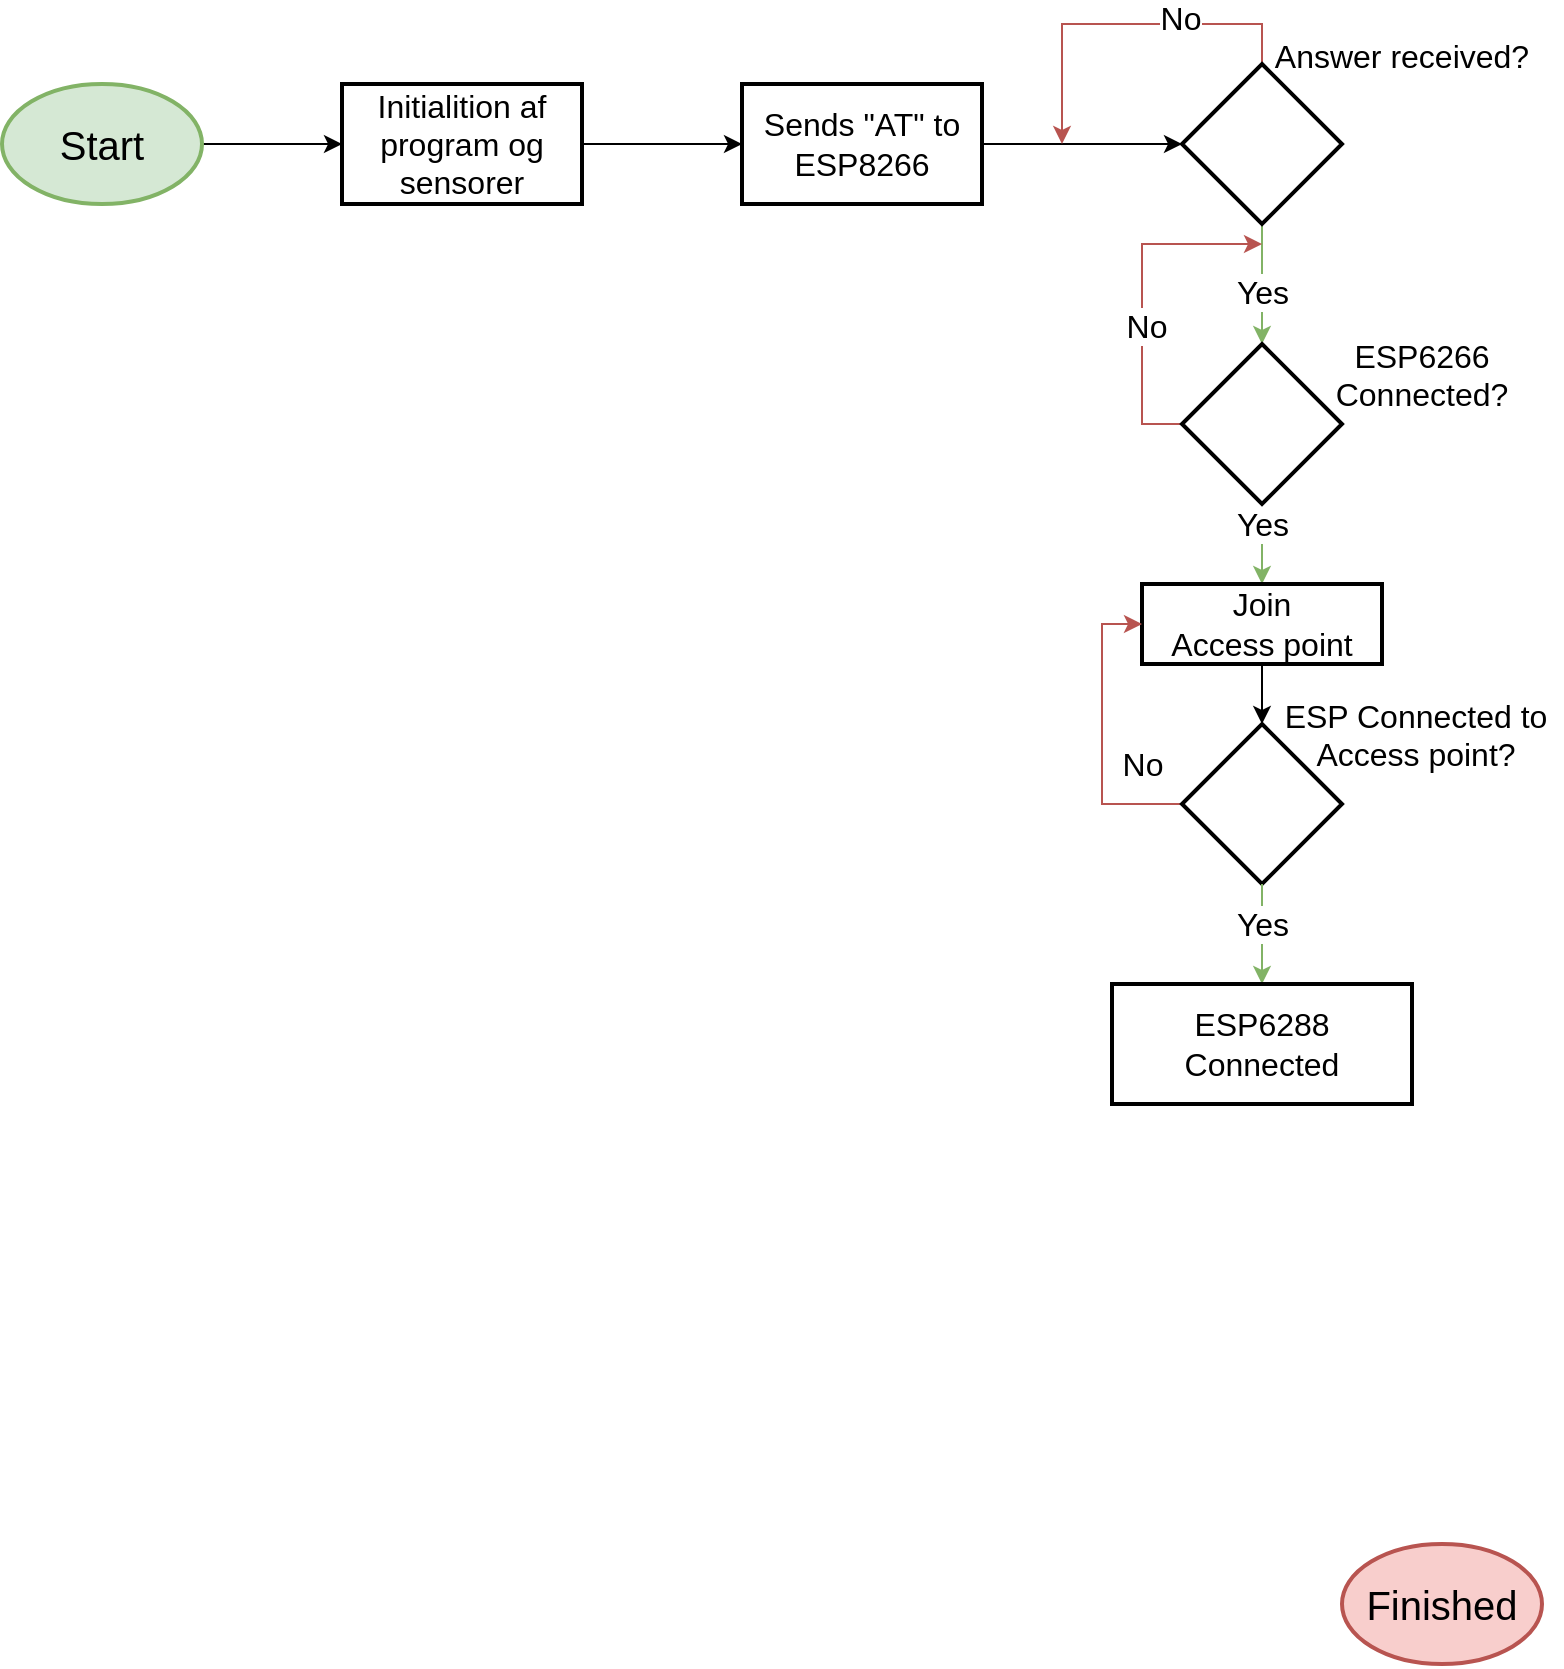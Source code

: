 <mxfile version="13.7.9" type="device"><diagram id="FaV-3J4RYFhDOAYKGPKZ" name="Side-1"><mxGraphModel dx="813" dy="470" grid="1" gridSize="10" guides="1" tooltips="1" connect="1" arrows="1" fold="1" page="1" pageScale="1" pageWidth="827" pageHeight="1169" math="0" shadow="0"><root><mxCell id="0"/><mxCell id="1" parent="0"/><mxCell id="T9v7fl9vdt2O8YR_j9P5-5" value="" style="edgeStyle=orthogonalEdgeStyle;orthogonalLoop=1;jettySize=auto;html=1;" parent="1" source="T9v7fl9vdt2O8YR_j9P5-1" target="T9v7fl9vdt2O8YR_j9P5-4" edge="1"><mxGeometry relative="1" as="geometry"/></mxCell><mxCell id="T9v7fl9vdt2O8YR_j9P5-1" value="&lt;font style=&quot;font-size: 20px&quot;&gt;Start&lt;/font&gt;" style="strokeWidth=2;html=1;shape=mxgraph.flowchart.start_1;whiteSpace=wrap;fillColor=#d5e8d4;strokeColor=#82b366;" parent="1" vertex="1"><mxGeometry x="50" y="50" width="100" height="60" as="geometry"/></mxCell><mxCell id="T9v7fl9vdt2O8YR_j9P5-23" value="" style="edgeStyle=orthogonalEdgeStyle;orthogonalLoop=1;jettySize=auto;html=1;fontSize=16;" parent="1" source="T9v7fl9vdt2O8YR_j9P5-4" target="T9v7fl9vdt2O8YR_j9P5-22" edge="1"><mxGeometry relative="1" as="geometry"/></mxCell><mxCell id="T9v7fl9vdt2O8YR_j9P5-4" value="Initialition af program og sensorer" style="whiteSpace=wrap;html=1;strokeWidth=2;fontSize=16;" parent="1" vertex="1"><mxGeometry x="220" y="50" width="120" height="60" as="geometry"/></mxCell><mxCell id="T9v7fl9vdt2O8YR_j9P5-25" value="" style="edgeStyle=orthogonalEdgeStyle;orthogonalLoop=1;jettySize=auto;html=1;fontSize=16;" parent="1" source="T9v7fl9vdt2O8YR_j9P5-22" target="T9v7fl9vdt2O8YR_j9P5-24" edge="1"><mxGeometry relative="1" as="geometry"/></mxCell><mxCell id="T9v7fl9vdt2O8YR_j9P5-22" value="Sends &quot;AT&quot; to ESP8266" style="whiteSpace=wrap;html=1;fontSize=16;strokeWidth=2;" parent="1" vertex="1"><mxGeometry x="420" y="50" width="120" height="60" as="geometry"/></mxCell><mxCell id="T9v7fl9vdt2O8YR_j9P5-28" value="" style="edgeStyle=orthogonalEdgeStyle;rounded=0;orthogonalLoop=1;jettySize=auto;html=1;fontSize=16;fillColor=#d5e8d4;strokeColor=#82b366;entryX=0.5;entryY=0;entryDx=0;entryDy=0;" parent="1" source="T9v7fl9vdt2O8YR_j9P5-24" target="T9v7fl9vdt2O8YR_j9P5-37" edge="1"><mxGeometry relative="1" as="geometry"><mxPoint x="680" y="210" as="targetPoint"/></mxGeometry></mxCell><mxCell id="T9v7fl9vdt2O8YR_j9P5-32" value="Yes" style="edgeLabel;html=1;align=center;verticalAlign=middle;resizable=0;points=[];fontSize=16;" parent="T9v7fl9vdt2O8YR_j9P5-28" vertex="1" connectable="0"><mxGeometry x="-0.204" y="1" relative="1" as="geometry"><mxPoint x="-1" y="10" as="offset"/></mxGeometry></mxCell><mxCell id="T9v7fl9vdt2O8YR_j9P5-29" style="edgeStyle=orthogonalEdgeStyle;rounded=0;orthogonalLoop=1;jettySize=auto;html=1;fontSize=16;fillColor=#f8cecc;strokeColor=#b85450;" parent="1" source="T9v7fl9vdt2O8YR_j9P5-24" edge="1"><mxGeometry relative="1" as="geometry"><mxPoint x="580" y="80" as="targetPoint"/><Array as="points"><mxPoint x="680" y="20"/><mxPoint x="580" y="20"/></Array></mxGeometry></mxCell><mxCell id="T9v7fl9vdt2O8YR_j9P5-31" value="No" style="edgeLabel;html=1;align=center;verticalAlign=middle;resizable=0;points=[];fontSize=16;" parent="T9v7fl9vdt2O8YR_j9P5-29" vertex="1" connectable="0"><mxGeometry x="-0.315" y="-2" relative="1" as="geometry"><mxPoint y="-1" as="offset"/></mxGeometry></mxCell><mxCell id="T9v7fl9vdt2O8YR_j9P5-24" value="" style="rhombus;whiteSpace=wrap;html=1;fontSize=16;strokeWidth=2;" parent="1" vertex="1"><mxGeometry x="640" y="40" width="80" height="80" as="geometry"/></mxCell><mxCell id="T9v7fl9vdt2O8YR_j9P5-26" value="&lt;div style=&quot;&quot;&gt;&lt;span&gt;&lt;font face=&quot;helvetica&quot;&gt;Answer received?&lt;/font&gt;&lt;/span&gt;&lt;/div&gt;" style="text;whiteSpace=wrap;html=1;fontSize=16;align=center;" parent="1" vertex="1"><mxGeometry x="680" y="20" width="140" height="50" as="geometry"/></mxCell><mxCell id="T9v7fl9vdt2O8YR_j9P5-30" value="&lt;font style=&quot;font-size: 20px&quot;&gt;Finished&lt;/font&gt;" style="strokeWidth=2;html=1;shape=mxgraph.flowchart.start_1;whiteSpace=wrap;fillColor=#f8cecc;strokeColor=#b85450;" parent="1" vertex="1"><mxGeometry x="720" y="780" width="100" height="60" as="geometry"/></mxCell><mxCell id="T9v7fl9vdt2O8YR_j9P5-33" value="Yes" style="edgeStyle=orthogonalEdgeStyle;rounded=0;orthogonalLoop=1;jettySize=auto;html=1;fontSize=16;fillColor=#d5e8d4;strokeColor=#82b366;entryX=0.5;entryY=0;entryDx=0;entryDy=0;" parent="1" source="T9v7fl9vdt2O8YR_j9P5-37" target="T9v7fl9vdt2O8YR_j9P5-40" edge="1"><mxGeometry x="-0.5" relative="1" as="geometry"><mxPoint x="680" y="300" as="targetPoint"/><mxPoint as="offset"/></mxGeometry></mxCell><mxCell id="T9v7fl9vdt2O8YR_j9P5-34" value="Yes" style="edgeLabel;html=1;align=center;verticalAlign=middle;resizable=0;points=[];fontSize=16;" parent="T9v7fl9vdt2O8YR_j9P5-33" vertex="1" connectable="0"><mxGeometry x="-0.204" y="1" relative="1" as="geometry"><mxPoint x="1.67" y="-51" as="offset"/></mxGeometry></mxCell><mxCell id="T9v7fl9vdt2O8YR_j9P5-35" style="edgeStyle=orthogonalEdgeStyle;rounded=0;orthogonalLoop=1;jettySize=auto;html=1;fontSize=16;fillColor=#f8cecc;strokeColor=#b85450;exitX=0;exitY=0.5;exitDx=0;exitDy=0;" parent="1" source="T9v7fl9vdt2O8YR_j9P5-37" edge="1"><mxGeometry relative="1" as="geometry"><mxPoint x="680" y="130" as="targetPoint"/><Array as="points"><mxPoint x="620" y="220"/><mxPoint x="620" y="130"/></Array></mxGeometry></mxCell><mxCell id="T9v7fl9vdt2O8YR_j9P5-36" value="No" style="edgeLabel;html=1;align=center;verticalAlign=middle;resizable=0;points=[];fontSize=16;" parent="T9v7fl9vdt2O8YR_j9P5-35" vertex="1" connectable="0"><mxGeometry x="-0.315" y="-2" relative="1" as="geometry"><mxPoint y="-11.67" as="offset"/></mxGeometry></mxCell><mxCell id="T9v7fl9vdt2O8YR_j9P5-37" value="" style="rhombus;whiteSpace=wrap;html=1;fontSize=16;strokeWidth=2;" parent="1" vertex="1"><mxGeometry x="640" y="180" width="80" height="80" as="geometry"/></mxCell><mxCell id="T9v7fl9vdt2O8YR_j9P5-39" value="&lt;div&gt;&lt;span&gt;&lt;font face=&quot;helvetica&quot;&gt;ESP6266 Connected?&lt;/font&gt;&lt;/span&gt;&lt;/div&gt;" style="text;whiteSpace=wrap;html=1;fontSize=16;align=center;" parent="1" vertex="1"><mxGeometry x="690" y="170" width="140" height="50" as="geometry"/></mxCell><mxCell id="T9v7fl9vdt2O8YR_j9P5-50" style="edgeStyle=orthogonalEdgeStyle;rounded=0;orthogonalLoop=1;jettySize=auto;html=1;fontSize=16;" parent="1" source="T9v7fl9vdt2O8YR_j9P5-40" target="T9v7fl9vdt2O8YR_j9P5-46" edge="1"><mxGeometry relative="1" as="geometry"/></mxCell><mxCell id="T9v7fl9vdt2O8YR_j9P5-40" value="Join&lt;br&gt;Access point" style="whiteSpace=wrap;html=1;fontSize=16;strokeWidth=2;" parent="1" vertex="1"><mxGeometry x="620" y="300" width="120" height="40" as="geometry"/></mxCell><mxCell id="T9v7fl9vdt2O8YR_j9P5-44" style="edgeStyle=orthogonalEdgeStyle;rounded=0;orthogonalLoop=1;jettySize=auto;html=1;fontSize=16;fillColor=#f8cecc;strokeColor=#b85450;exitX=0;exitY=0.5;exitDx=0;exitDy=0;entryX=0;entryY=0.5;entryDx=0;entryDy=0;" parent="1" source="T9v7fl9vdt2O8YR_j9P5-46" target="T9v7fl9vdt2O8YR_j9P5-40" edge="1"><mxGeometry relative="1" as="geometry"><mxPoint x="680" y="290" as="targetPoint"/><Array as="points"><mxPoint x="600" y="410"/><mxPoint x="600" y="320"/></Array></mxGeometry></mxCell><mxCell id="T9v7fl9vdt2O8YR_j9P5-45" value="No" style="edgeLabel;html=1;align=center;verticalAlign=middle;resizable=0;points=[];fontSize=16;" parent="T9v7fl9vdt2O8YR_j9P5-44" vertex="1" connectable="0"><mxGeometry x="-0.315" y="-2" relative="1" as="geometry"><mxPoint x="18" y="-8.57" as="offset"/></mxGeometry></mxCell><mxCell id="T9v7fl9vdt2O8YR_j9P5-46" value="" style="rhombus;whiteSpace=wrap;html=1;fontSize=16;strokeWidth=2;" parent="1" vertex="1"><mxGeometry x="640" y="370" width="80" height="80" as="geometry"/></mxCell><mxCell id="T9v7fl9vdt2O8YR_j9P5-47" value="&lt;font face=&quot;helvetica&quot;&gt;ESP Connected to Access point?&lt;/font&gt;" style="text;whiteSpace=wrap;html=1;fontSize=16;align=center;" parent="1" vertex="1"><mxGeometry x="687" y="350" width="140" height="50" as="geometry"/></mxCell><mxCell id="T9v7fl9vdt2O8YR_j9P5-48" value="" style="edgeStyle=orthogonalEdgeStyle;rounded=0;orthogonalLoop=1;jettySize=auto;html=1;fontSize=16;fillColor=#d5e8d4;strokeColor=#82b366;exitX=0.5;exitY=1;exitDx=0;exitDy=0;entryX=0.5;entryY=0;entryDx=0;entryDy=0;" parent="1" source="T9v7fl9vdt2O8YR_j9P5-46" target="T9v7fl9vdt2O8YR_j9P5-51" edge="1"><mxGeometry relative="1" as="geometry"><mxPoint x="670" y="514.83" as="sourcePoint"/><mxPoint x="680" y="600" as="targetPoint"/><Array as="points"/></mxGeometry></mxCell><mxCell id="T9v7fl9vdt2O8YR_j9P5-49" value="Yes" style="edgeLabel;html=1;align=center;verticalAlign=middle;resizable=0;points=[];fontSize=16;" parent="T9v7fl9vdt2O8YR_j9P5-48" vertex="1" connectable="0"><mxGeometry x="-0.204" y="1" relative="1" as="geometry"><mxPoint x="-1" as="offset"/></mxGeometry></mxCell><mxCell id="T9v7fl9vdt2O8YR_j9P5-51" value="ESP6288 Connected" style="whiteSpace=wrap;html=1;fontSize=16;strokeWidth=2;" parent="1" vertex="1"><mxGeometry x="605" y="500" width="150" height="60" as="geometry"/></mxCell></root></mxGraphModel></diagram></mxfile>